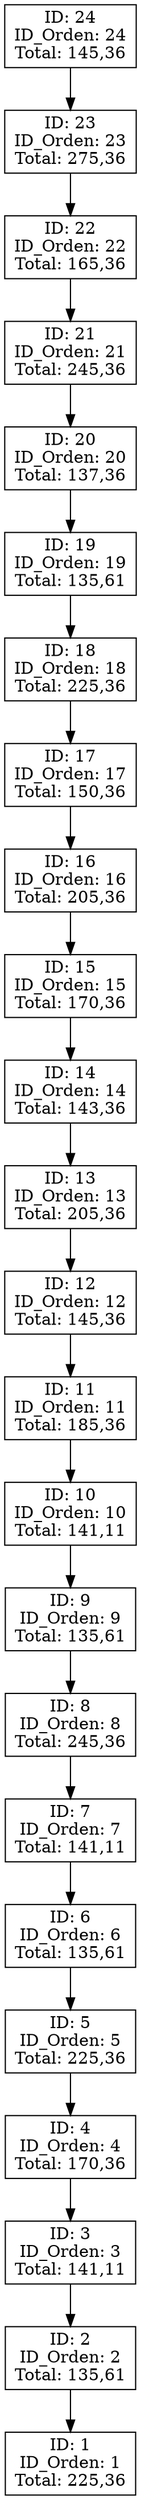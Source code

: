 digraph G {
node [shape=box];
rankdir=TB;
F24 [label="ID: 24\nID_Orden: 24\nTotal: 145,36"];
F23 [label="ID: 23\nID_Orden: 23\nTotal: 275,36"];
F24 -> F23;
F22 [label="ID: 22\nID_Orden: 22\nTotal: 165,36"];
F23 -> F22;
F21 [label="ID: 21\nID_Orden: 21\nTotal: 245,36"];
F22 -> F21;
F20 [label="ID: 20\nID_Orden: 20\nTotal: 137,36"];
F21 -> F20;
F19 [label="ID: 19\nID_Orden: 19\nTotal: 135,61"];
F20 -> F19;
F18 [label="ID: 18\nID_Orden: 18\nTotal: 225,36"];
F19 -> F18;
F17 [label="ID: 17\nID_Orden: 17\nTotal: 150,36"];
F18 -> F17;
F16 [label="ID: 16\nID_Orden: 16\nTotal: 205,36"];
F17 -> F16;
F15 [label="ID: 15\nID_Orden: 15\nTotal: 170,36"];
F16 -> F15;
F14 [label="ID: 14\nID_Orden: 14\nTotal: 143,36"];
F15 -> F14;
F13 [label="ID: 13\nID_Orden: 13\nTotal: 205,36"];
F14 -> F13;
F12 [label="ID: 12\nID_Orden: 12\nTotal: 145,36"];
F13 -> F12;
F11 [label="ID: 11\nID_Orden: 11\nTotal: 185,36"];
F12 -> F11;
F10 [label="ID: 10\nID_Orden: 10\nTotal: 141,11"];
F11 -> F10;
F9 [label="ID: 9\nID_Orden: 9\nTotal: 135,61"];
F10 -> F9;
F8 [label="ID: 8\nID_Orden: 8\nTotal: 245,36"];
F9 -> F8;
F7 [label="ID: 7\nID_Orden: 7\nTotal: 141,11"];
F8 -> F7;
F6 [label="ID: 6\nID_Orden: 6\nTotal: 135,61"];
F7 -> F6;
F5 [label="ID: 5\nID_Orden: 5\nTotal: 225,36"];
F6 -> F5;
F4 [label="ID: 4\nID_Orden: 4\nTotal: 170,36"];
F5 -> F4;
F3 [label="ID: 3\nID_Orden: 3\nTotal: 141,11"];
F4 -> F3;
F2 [label="ID: 2\nID_Orden: 2\nTotal: 135,61"];
F3 -> F2;
F1 [label="ID: 1\nID_Orden: 1\nTotal: 225,36"];
F2 -> F1;
}